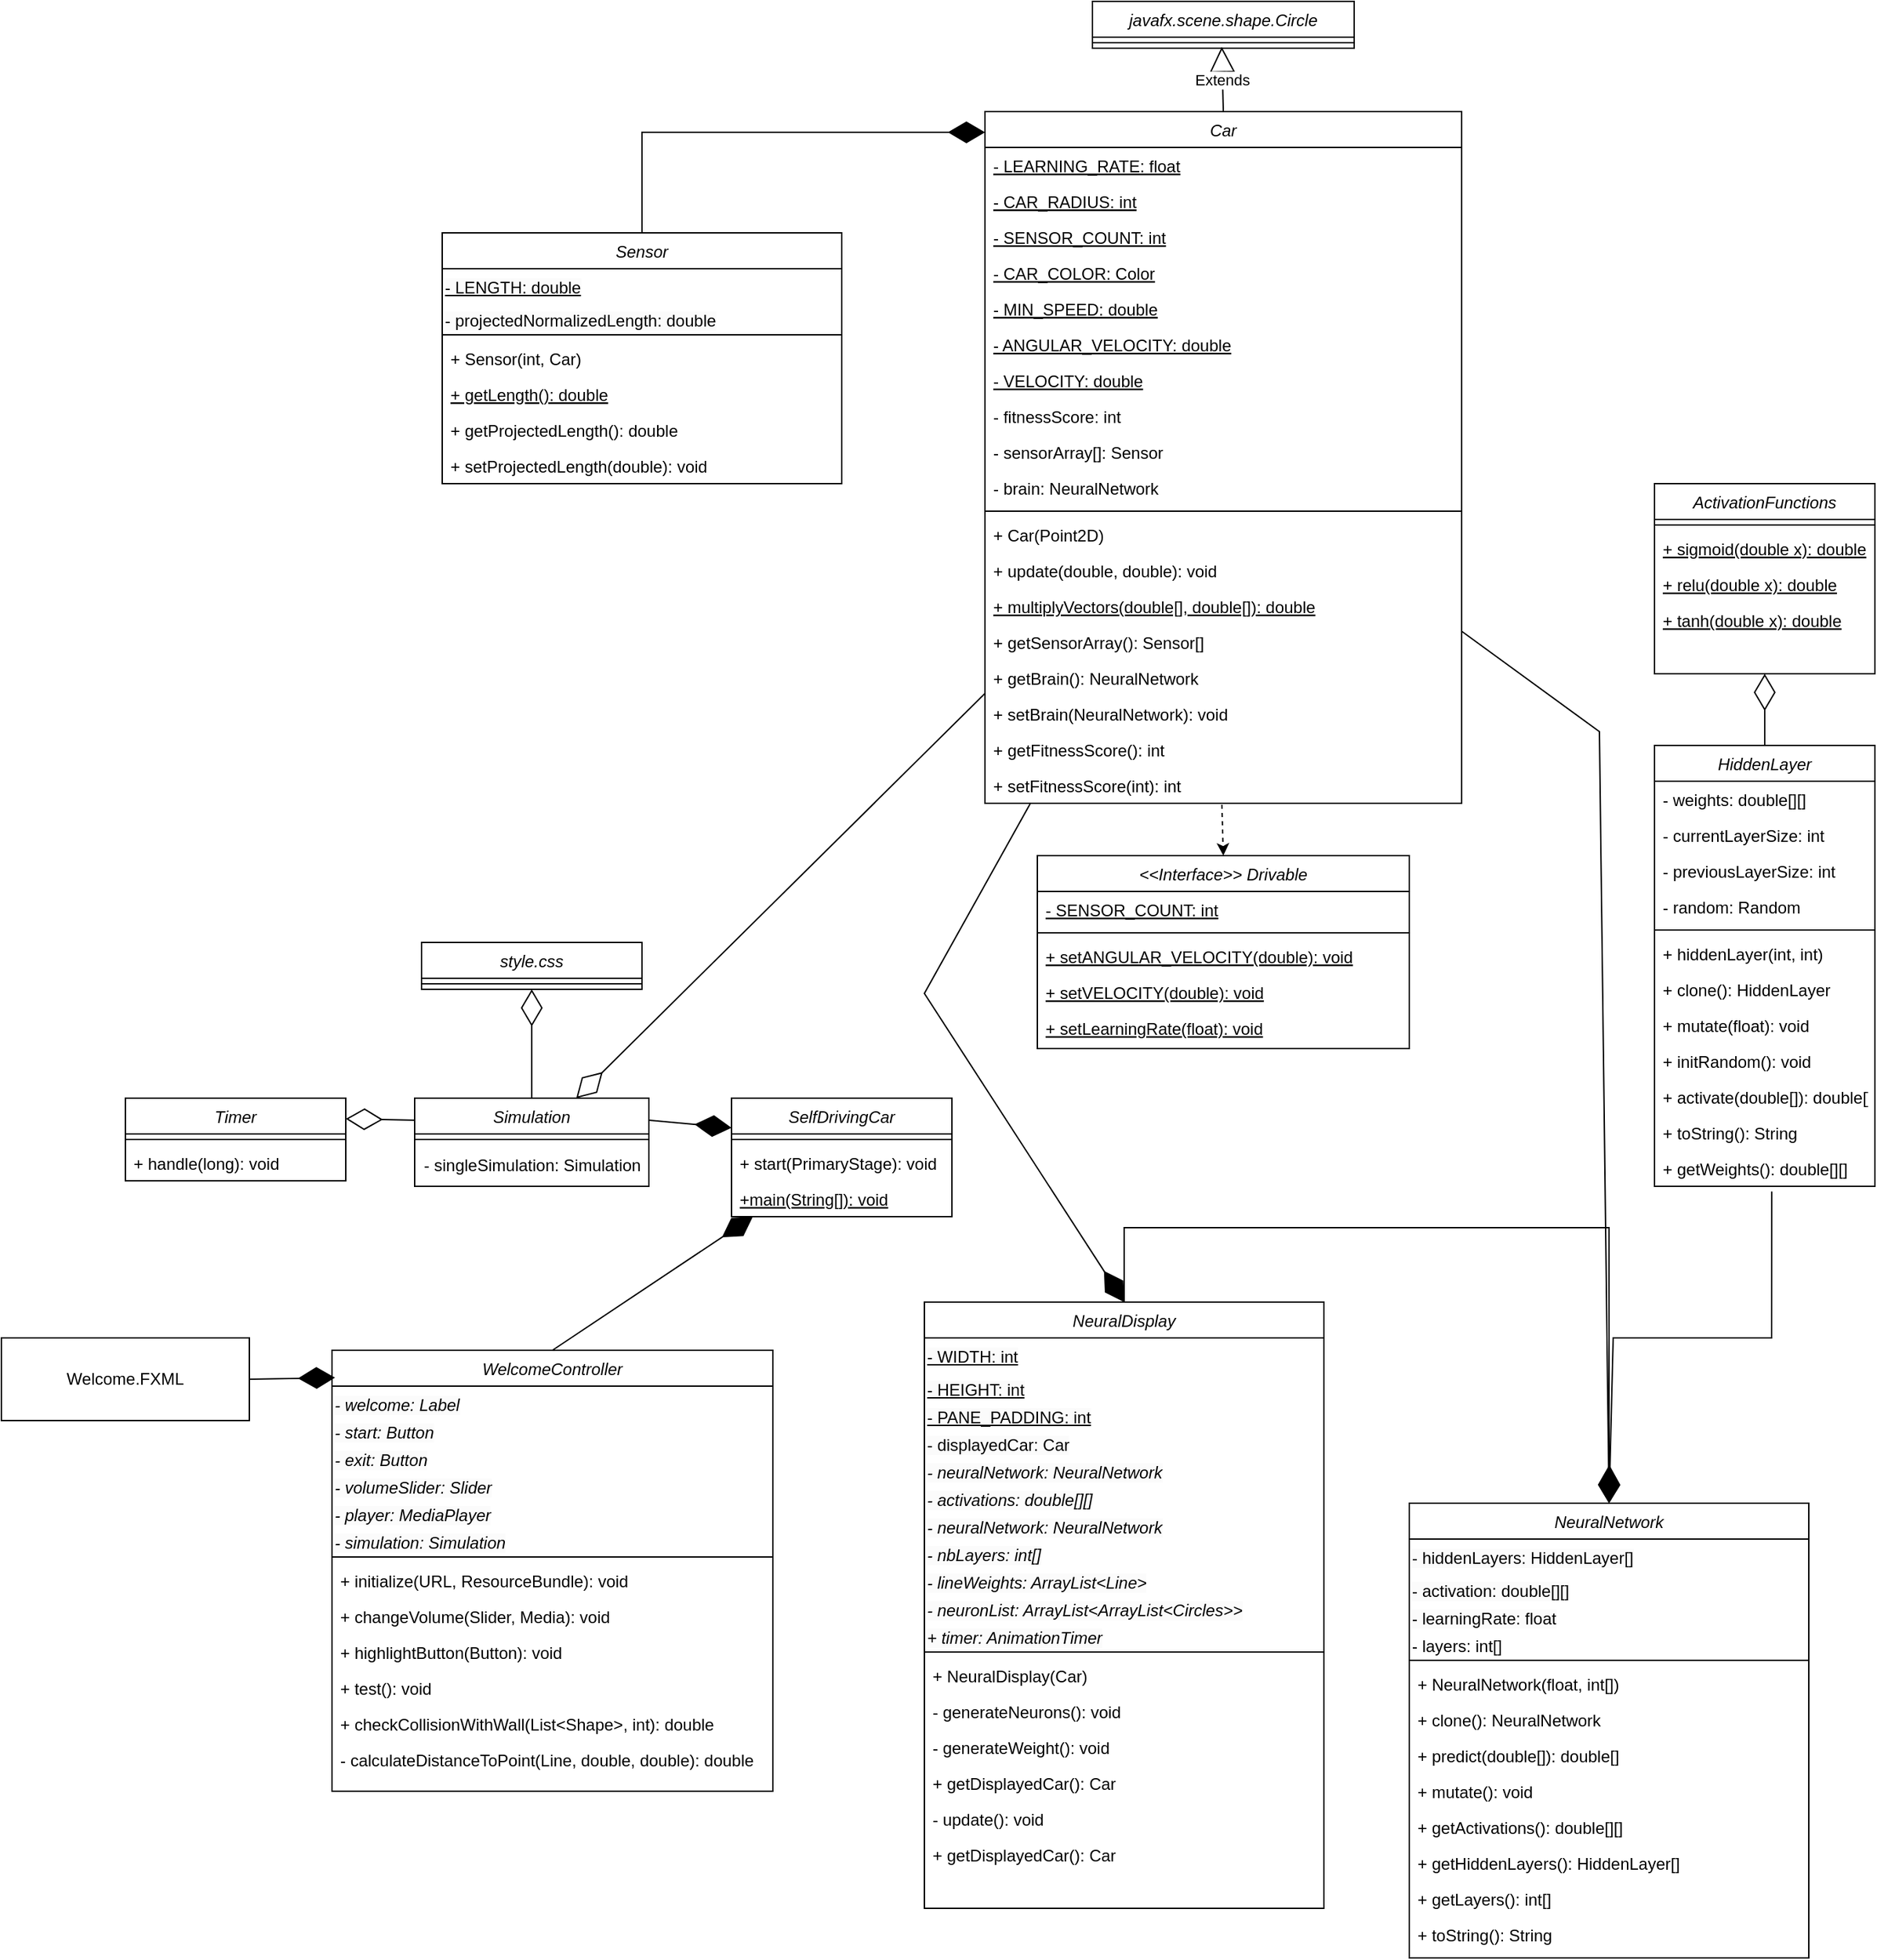 <mxfile version="22.1.5" type="device">
  <diagram id="C5RBs43oDa-KdzZeNtuy" name="Page-1">
    <mxGraphModel dx="6466" dy="1926" grid="1" gridSize="10" guides="1" tooltips="1" connect="1" arrows="1" fold="1" page="1" pageScale="1" pageWidth="850" pageHeight="1100" math="0" shadow="0">
      <root>
        <mxCell id="WIyWlLk6GJQsqaUBKTNV-0" />
        <mxCell id="WIyWlLk6GJQsqaUBKTNV-1" parent="WIyWlLk6GJQsqaUBKTNV-0" />
        <mxCell id="0T9Lj9NKAyRKnuzEVl1E-0" value="ActivationFunctions" style="swimlane;fontStyle=2;align=center;verticalAlign=top;childLayout=stackLayout;horizontal=1;startSize=26;horizontalStack=0;resizeParent=1;resizeLast=0;collapsible=1;marginBottom=0;rounded=0;shadow=0;strokeWidth=1;" parent="WIyWlLk6GJQsqaUBKTNV-1" vertex="1">
          <mxGeometry x="-420" y="370" width="160" height="138" as="geometry">
            <mxRectangle x="230" y="140" width="160" height="26" as="alternateBounds" />
          </mxGeometry>
        </mxCell>
        <mxCell id="0T9Lj9NKAyRKnuzEVl1E-4" value="" style="line;html=1;strokeWidth=1;align=left;verticalAlign=middle;spacingTop=-1;spacingLeft=3;spacingRight=3;rotatable=0;labelPosition=right;points=[];portConstraint=eastwest;" parent="0T9Lj9NKAyRKnuzEVl1E-0" vertex="1">
          <mxGeometry y="26" width="160" height="8" as="geometry" />
        </mxCell>
        <mxCell id="0T9Lj9NKAyRKnuzEVl1E-5" value="+ sigmoid(double x): double" style="text;align=left;verticalAlign=top;spacingLeft=4;spacingRight=4;overflow=hidden;rotatable=0;points=[[0,0.5],[1,0.5]];portConstraint=eastwest;fontStyle=4" parent="0T9Lj9NKAyRKnuzEVl1E-0" vertex="1">
          <mxGeometry y="34" width="160" height="26" as="geometry" />
        </mxCell>
        <mxCell id="0T9Lj9NKAyRKnuzEVl1E-18" value="+ relu(double x): double" style="text;align=left;verticalAlign=top;spacingLeft=4;spacingRight=4;overflow=hidden;rotatable=0;points=[[0,0.5],[1,0.5]];portConstraint=eastwest;fontStyle=4" parent="0T9Lj9NKAyRKnuzEVl1E-0" vertex="1">
          <mxGeometry y="60" width="160" height="26" as="geometry" />
        </mxCell>
        <mxCell id="0T9Lj9NKAyRKnuzEVl1E-19" value="+ tanh(double x): double" style="text;align=left;verticalAlign=top;spacingLeft=4;spacingRight=4;overflow=hidden;rotatable=0;points=[[0,0.5],[1,0.5]];portConstraint=eastwest;fontStyle=4" parent="0T9Lj9NKAyRKnuzEVl1E-0" vertex="1">
          <mxGeometry y="86" width="160" height="26" as="geometry" />
        </mxCell>
        <mxCell id="0T9Lj9NKAyRKnuzEVl1E-6" value="Car" style="swimlane;fontStyle=2;align=center;verticalAlign=top;childLayout=stackLayout;horizontal=1;startSize=26;horizontalStack=0;resizeParent=1;resizeLast=0;collapsible=1;marginBottom=0;rounded=0;shadow=0;strokeWidth=1;" parent="WIyWlLk6GJQsqaUBKTNV-1" vertex="1">
          <mxGeometry x="-906" y="100" width="346" height="502" as="geometry">
            <mxRectangle x="230" y="140" width="160" height="26" as="alternateBounds" />
          </mxGeometry>
        </mxCell>
        <mxCell id="0T9Lj9NKAyRKnuzEVl1E-7" value="- LEARNING_RATE: float" style="text;align=left;verticalAlign=top;spacingLeft=4;spacingRight=4;overflow=hidden;rotatable=0;points=[[0,0.5],[1,0.5]];portConstraint=eastwest;fontStyle=4" parent="0T9Lj9NKAyRKnuzEVl1E-6" vertex="1">
          <mxGeometry y="26" width="346" height="26" as="geometry" />
        </mxCell>
        <mxCell id="0T9Lj9NKAyRKnuzEVl1E-8" value="- CAR_RADIUS: int" style="text;align=left;verticalAlign=top;spacingLeft=4;spacingRight=4;overflow=hidden;rotatable=0;points=[[0,0.5],[1,0.5]];portConstraint=eastwest;rounded=0;shadow=0;html=0;fontStyle=4" parent="0T9Lj9NKAyRKnuzEVl1E-6" vertex="1">
          <mxGeometry y="52" width="346" height="26" as="geometry" />
        </mxCell>
        <mxCell id="0T9Lj9NKAyRKnuzEVl1E-9" value="- SENSOR_COUNT: int" style="text;align=left;verticalAlign=top;spacingLeft=4;spacingRight=4;overflow=hidden;rotatable=0;points=[[0,0.5],[1,0.5]];portConstraint=eastwest;rounded=0;shadow=0;html=0;fontStyle=4" parent="0T9Lj9NKAyRKnuzEVl1E-6" vertex="1">
          <mxGeometry y="78" width="346" height="26" as="geometry" />
        </mxCell>
        <mxCell id="0T9Lj9NKAyRKnuzEVl1E-20" value="- CAR_COLOR: Color" style="text;align=left;verticalAlign=top;spacingLeft=4;spacingRight=4;overflow=hidden;rotatable=0;points=[[0,0.5],[1,0.5]];portConstraint=eastwest;rounded=0;shadow=0;html=0;fontStyle=4" parent="0T9Lj9NKAyRKnuzEVl1E-6" vertex="1">
          <mxGeometry y="104" width="346" height="26" as="geometry" />
        </mxCell>
        <mxCell id="0T9Lj9NKAyRKnuzEVl1E-23" value="- MIN_SPEED: double" style="text;align=left;verticalAlign=top;spacingLeft=4;spacingRight=4;overflow=hidden;rotatable=0;points=[[0,0.5],[1,0.5]];portConstraint=eastwest;rounded=0;shadow=0;html=0;fontStyle=4" parent="0T9Lj9NKAyRKnuzEVl1E-6" vertex="1">
          <mxGeometry y="130" width="346" height="26" as="geometry" />
        </mxCell>
        <mxCell id="0T9Lj9NKAyRKnuzEVl1E-25" value="- ANGULAR_VELOCITY: double" style="text;align=left;verticalAlign=top;spacingLeft=4;spacingRight=4;overflow=hidden;rotatable=0;points=[[0,0.5],[1,0.5]];portConstraint=eastwest;rounded=0;shadow=0;html=0;fontStyle=4" parent="0T9Lj9NKAyRKnuzEVl1E-6" vertex="1">
          <mxGeometry y="156" width="346" height="26" as="geometry" />
        </mxCell>
        <mxCell id="0T9Lj9NKAyRKnuzEVl1E-24" value="- VELOCITY: double" style="text;align=left;verticalAlign=top;spacingLeft=4;spacingRight=4;overflow=hidden;rotatable=0;points=[[0,0.5],[1,0.5]];portConstraint=eastwest;rounded=0;shadow=0;html=0;fontStyle=4" parent="0T9Lj9NKAyRKnuzEVl1E-6" vertex="1">
          <mxGeometry y="182" width="346" height="26" as="geometry" />
        </mxCell>
        <mxCell id="0T9Lj9NKAyRKnuzEVl1E-22" value="- fitnessScore: int" style="text;align=left;verticalAlign=top;spacingLeft=4;spacingRight=4;overflow=hidden;rotatable=0;points=[[0,0.5],[1,0.5]];portConstraint=eastwest;rounded=0;shadow=0;html=0;fontStyle=0" parent="0T9Lj9NKAyRKnuzEVl1E-6" vertex="1">
          <mxGeometry y="208" width="346" height="26" as="geometry" />
        </mxCell>
        <mxCell id="0T9Lj9NKAyRKnuzEVl1E-27" value="- sensorArray[]: Sensor" style="text;align=left;verticalAlign=top;spacingLeft=4;spacingRight=4;overflow=hidden;rotatable=0;points=[[0,0.5],[1,0.5]];portConstraint=eastwest;rounded=0;shadow=0;html=0;fontStyle=0" parent="0T9Lj9NKAyRKnuzEVl1E-6" vertex="1">
          <mxGeometry y="234" width="346" height="26" as="geometry" />
        </mxCell>
        <mxCell id="0T9Lj9NKAyRKnuzEVl1E-26" value="- brain: NeuralNetwork" style="text;align=left;verticalAlign=top;spacingLeft=4;spacingRight=4;overflow=hidden;rotatable=0;points=[[0,0.5],[1,0.5]];portConstraint=eastwest;rounded=0;shadow=0;html=0;fontStyle=0" parent="0T9Lj9NKAyRKnuzEVl1E-6" vertex="1">
          <mxGeometry y="260" width="346" height="26" as="geometry" />
        </mxCell>
        <mxCell id="0T9Lj9NKAyRKnuzEVl1E-10" value="" style="line;html=1;strokeWidth=1;align=left;verticalAlign=middle;spacingTop=-1;spacingLeft=3;spacingRight=3;rotatable=0;labelPosition=right;points=[];portConstraint=eastwest;" parent="0T9Lj9NKAyRKnuzEVl1E-6" vertex="1">
          <mxGeometry y="286" width="346" height="8" as="geometry" />
        </mxCell>
        <mxCell id="0T9Lj9NKAyRKnuzEVl1E-21" value="+ Car(Point2D)" style="text;align=left;verticalAlign=top;spacingLeft=4;spacingRight=4;overflow=hidden;rotatable=0;points=[[0,0.5],[1,0.5]];portConstraint=eastwest;rounded=0;shadow=0;html=0;fontStyle=0" parent="0T9Lj9NKAyRKnuzEVl1E-6" vertex="1">
          <mxGeometry y="294" width="346" height="26" as="geometry" />
        </mxCell>
        <mxCell id="0T9Lj9NKAyRKnuzEVl1E-29" value="+ update(double, double): void" style="text;align=left;verticalAlign=top;spacingLeft=4;spacingRight=4;overflow=hidden;rotatable=0;points=[[0,0.5],[1,0.5]];portConstraint=eastwest;" parent="0T9Lj9NKAyRKnuzEVl1E-6" vertex="1">
          <mxGeometry y="320" width="346" height="26" as="geometry" />
        </mxCell>
        <mxCell id="0T9Lj9NKAyRKnuzEVl1E-11" value="+ multiplyVectors(double[], double[]): double" style="text;align=left;verticalAlign=top;spacingLeft=4;spacingRight=4;overflow=hidden;rotatable=0;points=[[0,0.5],[1,0.5]];portConstraint=eastwest;fontStyle=4" parent="0T9Lj9NKAyRKnuzEVl1E-6" vertex="1">
          <mxGeometry y="346" width="346" height="26" as="geometry" />
        </mxCell>
        <mxCell id="0T9Lj9NKAyRKnuzEVl1E-30" value="+ getSensorArray(): Sensor[]" style="text;align=left;verticalAlign=top;spacingLeft=4;spacingRight=4;overflow=hidden;rotatable=0;points=[[0,0.5],[1,0.5]];portConstraint=eastwest;" parent="0T9Lj9NKAyRKnuzEVl1E-6" vertex="1">
          <mxGeometry y="372" width="346" height="26" as="geometry" />
        </mxCell>
        <mxCell id="0T9Lj9NKAyRKnuzEVl1E-31" value="+ getBrain(): NeuralNetwork" style="text;align=left;verticalAlign=top;spacingLeft=4;spacingRight=4;overflow=hidden;rotatable=0;points=[[0,0.5],[1,0.5]];portConstraint=eastwest;" parent="0T9Lj9NKAyRKnuzEVl1E-6" vertex="1">
          <mxGeometry y="398" width="346" height="26" as="geometry" />
        </mxCell>
        <mxCell id="0T9Lj9NKAyRKnuzEVl1E-28" value="+ setBrain(NeuralNetwork): void" style="text;align=left;verticalAlign=top;spacingLeft=4;spacingRight=4;overflow=hidden;rotatable=0;points=[[0,0.5],[1,0.5]];portConstraint=eastwest;" parent="0T9Lj9NKAyRKnuzEVl1E-6" vertex="1">
          <mxGeometry y="424" width="346" height="26" as="geometry" />
        </mxCell>
        <mxCell id="0T9Lj9NKAyRKnuzEVl1E-33" value="+ getFitnessScore(): int" style="text;align=left;verticalAlign=top;spacingLeft=4;spacingRight=4;overflow=hidden;rotatable=0;points=[[0,0.5],[1,0.5]];portConstraint=eastwest;" parent="0T9Lj9NKAyRKnuzEVl1E-6" vertex="1">
          <mxGeometry y="450" width="346" height="26" as="geometry" />
        </mxCell>
        <mxCell id="0T9Lj9NKAyRKnuzEVl1E-32" value="+ setFitnessScore(int): int" style="text;align=left;verticalAlign=top;spacingLeft=4;spacingRight=4;overflow=hidden;rotatable=0;points=[[0,0.5],[1,0.5]];portConstraint=eastwest;" parent="0T9Lj9NKAyRKnuzEVl1E-6" vertex="1">
          <mxGeometry y="476" width="346" height="26" as="geometry" />
        </mxCell>
        <mxCell id="0T9Lj9NKAyRKnuzEVl1E-12" value="HiddenLayer" style="swimlane;fontStyle=2;align=center;verticalAlign=top;childLayout=stackLayout;horizontal=1;startSize=26;horizontalStack=0;resizeParent=1;resizeLast=0;collapsible=1;marginBottom=0;rounded=0;shadow=0;strokeWidth=1;" parent="WIyWlLk6GJQsqaUBKTNV-1" vertex="1">
          <mxGeometry x="-420" y="560" width="160" height="320" as="geometry">
            <mxRectangle x="230" y="140" width="160" height="26" as="alternateBounds" />
          </mxGeometry>
        </mxCell>
        <mxCell id="0T9Lj9NKAyRKnuzEVl1E-13" value="- weights: double[][]" style="text;align=left;verticalAlign=top;spacingLeft=4;spacingRight=4;overflow=hidden;rotatable=0;points=[[0,0.5],[1,0.5]];portConstraint=eastwest;" parent="0T9Lj9NKAyRKnuzEVl1E-12" vertex="1">
          <mxGeometry y="26" width="160" height="26" as="geometry" />
        </mxCell>
        <mxCell id="0T9Lj9NKAyRKnuzEVl1E-14" value="- currentLayerSize: int" style="text;align=left;verticalAlign=top;spacingLeft=4;spacingRight=4;overflow=hidden;rotatable=0;points=[[0,0.5],[1,0.5]];portConstraint=eastwest;rounded=0;shadow=0;html=0;" parent="0T9Lj9NKAyRKnuzEVl1E-12" vertex="1">
          <mxGeometry y="52" width="160" height="26" as="geometry" />
        </mxCell>
        <mxCell id="0T9Lj9NKAyRKnuzEVl1E-15" value="- previousLayerSize: int" style="text;align=left;verticalAlign=top;spacingLeft=4;spacingRight=4;overflow=hidden;rotatable=0;points=[[0,0.5],[1,0.5]];portConstraint=eastwest;rounded=0;shadow=0;html=0;" parent="0T9Lj9NKAyRKnuzEVl1E-12" vertex="1">
          <mxGeometry y="78" width="160" height="26" as="geometry" />
        </mxCell>
        <mxCell id="0T9Lj9NKAyRKnuzEVl1E-34" value="- random: Random" style="text;align=left;verticalAlign=top;spacingLeft=4;spacingRight=4;overflow=hidden;rotatable=0;points=[[0,0.5],[1,0.5]];portConstraint=eastwest;rounded=0;shadow=0;html=0;" parent="0T9Lj9NKAyRKnuzEVl1E-12" vertex="1">
          <mxGeometry y="104" width="160" height="26" as="geometry" />
        </mxCell>
        <mxCell id="0T9Lj9NKAyRKnuzEVl1E-16" value="" style="line;html=1;strokeWidth=1;align=left;verticalAlign=middle;spacingTop=-1;spacingLeft=3;spacingRight=3;rotatable=0;labelPosition=right;points=[];portConstraint=eastwest;" parent="0T9Lj9NKAyRKnuzEVl1E-12" vertex="1">
          <mxGeometry y="130" width="160" height="8" as="geometry" />
        </mxCell>
        <mxCell id="0T9Lj9NKAyRKnuzEVl1E-17" value="+ hiddenLayer(int, int)" style="text;align=left;verticalAlign=top;spacingLeft=4;spacingRight=4;overflow=hidden;rotatable=0;points=[[0,0.5],[1,0.5]];portConstraint=eastwest;" parent="0T9Lj9NKAyRKnuzEVl1E-12" vertex="1">
          <mxGeometry y="138" width="160" height="26" as="geometry" />
        </mxCell>
        <mxCell id="0T9Lj9NKAyRKnuzEVl1E-35" value="+ clone(): HiddenLayer" style="text;align=left;verticalAlign=top;spacingLeft=4;spacingRight=4;overflow=hidden;rotatable=0;points=[[0,0.5],[1,0.5]];portConstraint=eastwest;" parent="0T9Lj9NKAyRKnuzEVl1E-12" vertex="1">
          <mxGeometry y="164" width="160" height="26" as="geometry" />
        </mxCell>
        <mxCell id="0T9Lj9NKAyRKnuzEVl1E-36" value="+ mutate(float): void" style="text;align=left;verticalAlign=top;spacingLeft=4;spacingRight=4;overflow=hidden;rotatable=0;points=[[0,0.5],[1,0.5]];portConstraint=eastwest;" parent="0T9Lj9NKAyRKnuzEVl1E-12" vertex="1">
          <mxGeometry y="190" width="160" height="26" as="geometry" />
        </mxCell>
        <mxCell id="0T9Lj9NKAyRKnuzEVl1E-38" value="+ initRandom(): void" style="text;align=left;verticalAlign=top;spacingLeft=4;spacingRight=4;overflow=hidden;rotatable=0;points=[[0,0.5],[1,0.5]];portConstraint=eastwest;" parent="0T9Lj9NKAyRKnuzEVl1E-12" vertex="1">
          <mxGeometry y="216" width="160" height="26" as="geometry" />
        </mxCell>
        <mxCell id="0T9Lj9NKAyRKnuzEVl1E-37" value="+ activate(double[]): double[]" style="text;align=left;verticalAlign=top;spacingLeft=4;spacingRight=4;overflow=hidden;rotatable=0;points=[[0,0.5],[1,0.5]];portConstraint=eastwest;" parent="0T9Lj9NKAyRKnuzEVl1E-12" vertex="1">
          <mxGeometry y="242" width="160" height="26" as="geometry" />
        </mxCell>
        <mxCell id="0T9Lj9NKAyRKnuzEVl1E-39" value="+ toString(): String" style="text;align=left;verticalAlign=top;spacingLeft=4;spacingRight=4;overflow=hidden;rotatable=0;points=[[0,0.5],[1,0.5]];portConstraint=eastwest;" parent="0T9Lj9NKAyRKnuzEVl1E-12" vertex="1">
          <mxGeometry y="268" width="160" height="26" as="geometry" />
        </mxCell>
        <mxCell id="0T9Lj9NKAyRKnuzEVl1E-40" value="+ getWeights(): double[][]" style="text;align=left;verticalAlign=top;spacingLeft=4;spacingRight=4;overflow=hidden;rotatable=0;points=[[0,0.5],[1,0.5]];portConstraint=eastwest;" parent="0T9Lj9NKAyRKnuzEVl1E-12" vertex="1">
          <mxGeometry y="294" width="160" height="26" as="geometry" />
        </mxCell>
        <mxCell id="0T9Lj9NKAyRKnuzEVl1E-66" value="NeuralDisplay" style="swimlane;fontStyle=2;align=center;verticalAlign=top;childLayout=stackLayout;horizontal=1;startSize=26;horizontalStack=0;resizeParent=1;resizeLast=0;collapsible=1;marginBottom=0;rounded=0;shadow=0;strokeWidth=1;" parent="WIyWlLk6GJQsqaUBKTNV-1" vertex="1">
          <mxGeometry x="-950" y="964" width="290" height="440" as="geometry">
            <mxRectangle x="230" y="140" width="160" height="26" as="alternateBounds" />
          </mxGeometry>
        </mxCell>
        <mxCell id="0T9Lj9NKAyRKnuzEVl1E-72" value="&lt;span style=&quot;color: rgb(0, 0, 0); font-family: Helvetica; font-size: 12px; font-style: normal; font-variant-ligatures: normal; font-variant-caps: normal; font-weight: 400; letter-spacing: normal; orphans: 2; text-align: left; text-indent: 0px; text-transform: none; widows: 2; word-spacing: 0px; -webkit-text-stroke-width: 0px; background-color: rgb(251, 251, 251); text-decoration: underline; float: none; display: inline !important;&quot;&gt;- WIDTH: int&lt;/span&gt;" style="text;whiteSpace=wrap;html=1;" parent="0T9Lj9NKAyRKnuzEVl1E-66" vertex="1">
          <mxGeometry y="26" width="290" height="24" as="geometry" />
        </mxCell>
        <mxCell id="0T9Lj9NKAyRKnuzEVl1E-73" value="&lt;span style=&quot;color: rgb(0, 0, 0); font-family: Helvetica; font-size: 12px; font-style: normal; font-variant-ligatures: normal; font-variant-caps: normal; font-weight: 400; letter-spacing: normal; orphans: 2; text-align: left; text-indent: 0px; text-transform: none; widows: 2; word-spacing: 0px; -webkit-text-stroke-width: 0px; background-color: rgb(251, 251, 251); text-decoration: underline; float: none; display: inline !important;&quot;&gt;- HEIGHT: int&lt;/span&gt;" style="text;whiteSpace=wrap;html=1;" parent="0T9Lj9NKAyRKnuzEVl1E-66" vertex="1">
          <mxGeometry y="50" width="290" height="20" as="geometry" />
        </mxCell>
        <mxCell id="0T9Lj9NKAyRKnuzEVl1E-71" value="&lt;span style=&quot;color: rgb(0, 0, 0); font-family: Helvetica; font-size: 12px; font-style: normal; font-variant-ligatures: normal; font-variant-caps: normal; font-weight: 400; letter-spacing: normal; orphans: 2; text-align: left; text-indent: 0px; text-transform: none; widows: 2; word-spacing: 0px; -webkit-text-stroke-width: 0px; background-color: rgb(251, 251, 251); text-decoration: underline; float: none; display: inline !important;&quot;&gt;- PANE_PADDING: int&lt;/span&gt;" style="text;whiteSpace=wrap;html=1;" parent="0T9Lj9NKAyRKnuzEVl1E-66" vertex="1">
          <mxGeometry y="70" width="290" height="20" as="geometry" />
        </mxCell>
        <mxCell id="0T9Lj9NKAyRKnuzEVl1E-75" value="&lt;span style=&quot;color: rgb(0, 0, 0); font-family: Helvetica; font-size: 12px; font-style: normal; font-variant-ligatures: normal; font-variant-caps: normal; font-weight: 400; letter-spacing: normal; orphans: 2; text-align: left; text-indent: 0px; text-transform: none; widows: 2; word-spacing: 0px; -webkit-text-stroke-width: 0px; background-color: rgb(251, 251, 251); float: none; display: inline !important;&quot;&gt;- displayedCar: Car&lt;/span&gt;" style="text;whiteSpace=wrap;html=1;" parent="0T9Lj9NKAyRKnuzEVl1E-66" vertex="1">
          <mxGeometry y="90" width="290" height="20" as="geometry" />
        </mxCell>
        <mxCell id="0T9Lj9NKAyRKnuzEVl1E-76" value="&lt;span style=&quot;color: rgb(0, 0, 0); font-family: Helvetica; font-size: 12px; font-variant-ligatures: normal; font-variant-caps: normal; font-weight: 400; letter-spacing: normal; orphans: 2; text-align: left; text-indent: 0px; text-transform: none; widows: 2; word-spacing: 0px; -webkit-text-stroke-width: 0px; background-color: rgb(251, 251, 251); float: none; display: inline !important;&quot;&gt;&lt;i style=&quot;&quot;&gt;- neuralNetwork: NeuralNetwork&lt;/i&gt;&lt;/span&gt;" style="text;whiteSpace=wrap;html=1;" parent="0T9Lj9NKAyRKnuzEVl1E-66" vertex="1">
          <mxGeometry y="110" width="290" height="20" as="geometry" />
        </mxCell>
        <mxCell id="0T9Lj9NKAyRKnuzEVl1E-77" value="&lt;span style=&quot;color: rgb(0, 0, 0); font-family: Helvetica; font-size: 12px; font-variant-ligatures: normal; font-variant-caps: normal; font-weight: 400; letter-spacing: normal; orphans: 2; text-align: left; text-indent: 0px; text-transform: none; widows: 2; word-spacing: 0px; -webkit-text-stroke-width: 0px; background-color: rgb(251, 251, 251); float: none; display: inline !important;&quot;&gt;&lt;i style=&quot;&quot;&gt;- activations: double[][]&lt;/i&gt;&lt;/span&gt;" style="text;whiteSpace=wrap;html=1;" parent="0T9Lj9NKAyRKnuzEVl1E-66" vertex="1">
          <mxGeometry y="130" width="290" height="20" as="geometry" />
        </mxCell>
        <mxCell id="0T9Lj9NKAyRKnuzEVl1E-79" value="&lt;span style=&quot;color: rgb(0, 0, 0); font-family: Helvetica; font-size: 12px; font-variant-ligatures: normal; font-variant-caps: normal; font-weight: 400; letter-spacing: normal; orphans: 2; text-align: left; text-indent: 0px; text-transform: none; widows: 2; word-spacing: 0px; -webkit-text-stroke-width: 0px; background-color: rgb(251, 251, 251); float: none; display: inline !important;&quot;&gt;&lt;i style=&quot;&quot;&gt;- neuralNetwork: NeuralNetwork&lt;/i&gt;&lt;/span&gt;" style="text;whiteSpace=wrap;html=1;" parent="0T9Lj9NKAyRKnuzEVl1E-66" vertex="1">
          <mxGeometry y="150" width="290" height="20" as="geometry" />
        </mxCell>
        <mxCell id="0T9Lj9NKAyRKnuzEVl1E-78" value="&lt;span style=&quot;color: rgb(0, 0, 0); font-family: Helvetica; font-size: 12px; font-variant-ligatures: normal; font-variant-caps: normal; font-weight: 400; letter-spacing: normal; orphans: 2; text-align: left; text-indent: 0px; text-transform: none; widows: 2; word-spacing: 0px; -webkit-text-stroke-width: 0px; background-color: rgb(251, 251, 251); float: none; display: inline !important;&quot;&gt;&lt;i style=&quot;&quot;&gt;- nbLayers: int[]&lt;/i&gt;&lt;/span&gt;" style="text;whiteSpace=wrap;html=1;" parent="0T9Lj9NKAyRKnuzEVl1E-66" vertex="1">
          <mxGeometry y="170" width="290" height="20" as="geometry" />
        </mxCell>
        <mxCell id="0T9Lj9NKAyRKnuzEVl1E-80" value="&lt;span style=&quot;color: rgb(0, 0, 0); font-family: Helvetica; font-size: 12px; font-variant-ligatures: normal; font-variant-caps: normal; font-weight: 400; letter-spacing: normal; orphans: 2; text-align: left; text-indent: 0px; text-transform: none; widows: 2; word-spacing: 0px; -webkit-text-stroke-width: 0px; background-color: rgb(251, 251, 251); float: none; display: inline !important;&quot;&gt;&lt;i style=&quot;&quot;&gt;- lineWeights: ArrayList&amp;lt;Line&amp;gt;&lt;/i&gt;&lt;/span&gt;" style="text;whiteSpace=wrap;html=1;" parent="0T9Lj9NKAyRKnuzEVl1E-66" vertex="1">
          <mxGeometry y="190" width="290" height="20" as="geometry" />
        </mxCell>
        <mxCell id="0T9Lj9NKAyRKnuzEVl1E-81" value="&lt;span style=&quot;color: rgb(0, 0, 0); font-family: Helvetica; font-size: 12px; font-variant-ligatures: normal; font-variant-caps: normal; font-weight: 400; letter-spacing: normal; orphans: 2; text-align: left; text-indent: 0px; text-transform: none; widows: 2; word-spacing: 0px; -webkit-text-stroke-width: 0px; background-color: rgb(251, 251, 251); float: none; display: inline !important;&quot;&gt;&lt;i style=&quot;&quot;&gt;- neuronList: ArrayList&amp;lt;ArrayList&amp;lt;Circles&amp;gt;&amp;gt;&lt;/i&gt;&lt;/span&gt;" style="text;whiteSpace=wrap;html=1;" parent="0T9Lj9NKAyRKnuzEVl1E-66" vertex="1">
          <mxGeometry y="210" width="290" height="20" as="geometry" />
        </mxCell>
        <mxCell id="0T9Lj9NKAyRKnuzEVl1E-82" value="&lt;span style=&quot;color: rgb(0, 0, 0); font-family: Helvetica; font-size: 12px; font-variant-ligatures: normal; font-variant-caps: normal; font-weight: 400; letter-spacing: normal; orphans: 2; text-align: left; text-indent: 0px; text-transform: none; widows: 2; word-spacing: 0px; -webkit-text-stroke-width: 0px; background-color: rgb(251, 251, 251); float: none; display: inline !important;&quot;&gt;&lt;i style=&quot;&quot;&gt;+ timer: AnimationTimer&lt;/i&gt;&lt;/span&gt;" style="text;whiteSpace=wrap;html=1;" parent="0T9Lj9NKAyRKnuzEVl1E-66" vertex="1">
          <mxGeometry y="230" width="290" height="20" as="geometry" />
        </mxCell>
        <mxCell id="0T9Lj9NKAyRKnuzEVl1E-67" value="" style="line;html=1;strokeWidth=1;align=left;verticalAlign=middle;spacingTop=-1;spacingLeft=3;spacingRight=3;rotatable=0;labelPosition=right;points=[];portConstraint=eastwest;" parent="0T9Lj9NKAyRKnuzEVl1E-66" vertex="1">
          <mxGeometry y="250" width="290" height="8" as="geometry" />
        </mxCell>
        <mxCell id="0T9Lj9NKAyRKnuzEVl1E-68" value="+ NeuralDisplay(Car)" style="text;align=left;verticalAlign=top;spacingLeft=4;spacingRight=4;overflow=hidden;rotatable=0;points=[[0,0.5],[1,0.5]];portConstraint=eastwest;fontStyle=0" parent="0T9Lj9NKAyRKnuzEVl1E-66" vertex="1">
          <mxGeometry y="258" width="290" height="26" as="geometry" />
        </mxCell>
        <mxCell id="0T9Lj9NKAyRKnuzEVl1E-69" value="- generateNeurons(): void" style="text;align=left;verticalAlign=top;spacingLeft=4;spacingRight=4;overflow=hidden;rotatable=0;points=[[0,0.5],[1,0.5]];portConstraint=eastwest;fontStyle=0" parent="0T9Lj9NKAyRKnuzEVl1E-66" vertex="1">
          <mxGeometry y="284" width="290" height="26" as="geometry" />
        </mxCell>
        <mxCell id="0T9Lj9NKAyRKnuzEVl1E-70" value="- generateWeight(): void" style="text;align=left;verticalAlign=top;spacingLeft=4;spacingRight=4;overflow=hidden;rotatable=0;points=[[0,0.5],[1,0.5]];portConstraint=eastwest;fontStyle=0" parent="0T9Lj9NKAyRKnuzEVl1E-66" vertex="1">
          <mxGeometry y="310" width="290" height="26" as="geometry" />
        </mxCell>
        <mxCell id="0T9Lj9NKAyRKnuzEVl1E-84" value="+ getDisplayedCar(): Car" style="text;align=left;verticalAlign=top;spacingLeft=4;spacingRight=4;overflow=hidden;rotatable=0;points=[[0,0.5],[1,0.5]];portConstraint=eastwest;fontStyle=0" parent="0T9Lj9NKAyRKnuzEVl1E-66" vertex="1">
          <mxGeometry y="336" width="290" height="26" as="geometry" />
        </mxCell>
        <mxCell id="0T9Lj9NKAyRKnuzEVl1E-83" value="- update(): void" style="text;align=left;verticalAlign=top;spacingLeft=4;spacingRight=4;overflow=hidden;rotatable=0;points=[[0,0.5],[1,0.5]];portConstraint=eastwest;fontStyle=0" parent="0T9Lj9NKAyRKnuzEVl1E-66" vertex="1">
          <mxGeometry y="362" width="290" height="26" as="geometry" />
        </mxCell>
        <mxCell id="0T9Lj9NKAyRKnuzEVl1E-86" value="+ getDisplayedCar(): Car" style="text;align=left;verticalAlign=top;spacingLeft=4;spacingRight=4;overflow=hidden;rotatable=0;points=[[0,0.5],[1,0.5]];portConstraint=eastwest;fontStyle=0" parent="0T9Lj9NKAyRKnuzEVl1E-66" vertex="1">
          <mxGeometry y="388" width="290" height="26" as="geometry" />
        </mxCell>
        <mxCell id="0T9Lj9NKAyRKnuzEVl1E-92" value="Timer" style="swimlane;fontStyle=2;align=center;verticalAlign=top;childLayout=stackLayout;horizontal=1;startSize=26;horizontalStack=0;resizeParent=1;resizeLast=0;collapsible=1;marginBottom=0;rounded=0;shadow=0;strokeWidth=1;" parent="WIyWlLk6GJQsqaUBKTNV-1" vertex="1">
          <mxGeometry x="-1530" y="816" width="160" height="60" as="geometry">
            <mxRectangle x="230" y="140" width="160" height="26" as="alternateBounds" />
          </mxGeometry>
        </mxCell>
        <mxCell id="0T9Lj9NKAyRKnuzEVl1E-93" value="" style="line;html=1;strokeWidth=1;align=left;verticalAlign=middle;spacingTop=-1;spacingLeft=3;spacingRight=3;rotatable=0;labelPosition=right;points=[];portConstraint=eastwest;" parent="0T9Lj9NKAyRKnuzEVl1E-92" vertex="1">
          <mxGeometry y="26" width="160" height="8" as="geometry" />
        </mxCell>
        <mxCell id="0T9Lj9NKAyRKnuzEVl1E-96" value="+ handle(long): void" style="text;align=left;verticalAlign=top;spacingLeft=4;spacingRight=4;overflow=hidden;rotatable=0;points=[[0,0.5],[1,0.5]];portConstraint=eastwest;fontStyle=0" parent="0T9Lj9NKAyRKnuzEVl1E-92" vertex="1">
          <mxGeometry y="34" width="160" height="26" as="geometry" />
        </mxCell>
        <mxCell id="0T9Lj9NKAyRKnuzEVl1E-97" value="NeuralNetwork" style="swimlane;fontStyle=2;align=center;verticalAlign=top;childLayout=stackLayout;horizontal=1;startSize=26;horizontalStack=0;resizeParent=1;resizeLast=0;collapsible=1;marginBottom=0;rounded=0;shadow=0;strokeWidth=1;" parent="WIyWlLk6GJQsqaUBKTNV-1" vertex="1">
          <mxGeometry x="-598" y="1110" width="290" height="330" as="geometry">
            <mxRectangle x="230" y="140" width="160" height="26" as="alternateBounds" />
          </mxGeometry>
        </mxCell>
        <mxCell id="0T9Lj9NKAyRKnuzEVl1E-98" value="&lt;span style=&quot;color: rgb(0, 0, 0); font-family: Helvetica; font-size: 12px; font-style: normal; font-variant-ligatures: normal; font-variant-caps: normal; font-weight: 400; letter-spacing: normal; orphans: 2; text-align: left; text-indent: 0px; text-transform: none; widows: 2; word-spacing: 0px; -webkit-text-stroke-width: 0px; background-color: rgb(251, 251, 251); float: none; display: inline !important;&quot;&gt;- hiddenLayers: HiddenLayer[]&lt;/span&gt;" style="text;whiteSpace=wrap;html=1;" parent="0T9Lj9NKAyRKnuzEVl1E-97" vertex="1">
          <mxGeometry y="26" width="290" height="24" as="geometry" />
        </mxCell>
        <mxCell id="0T9Lj9NKAyRKnuzEVl1E-99" value="&lt;span style=&quot;color: rgb(0, 0, 0); font-family: Helvetica; font-size: 12px; font-style: normal; font-variant-ligatures: normal; font-variant-caps: normal; font-weight: 400; letter-spacing: normal; orphans: 2; text-align: left; text-indent: 0px; text-transform: none; widows: 2; word-spacing: 0px; -webkit-text-stroke-width: 0px; background-color: rgb(251, 251, 251); float: none; display: inline !important;&quot;&gt;- activation: double[][]&lt;/span&gt;" style="text;whiteSpace=wrap;html=1;fontStyle=0" parent="0T9Lj9NKAyRKnuzEVl1E-97" vertex="1">
          <mxGeometry y="50" width="290" height="20" as="geometry" />
        </mxCell>
        <mxCell id="0T9Lj9NKAyRKnuzEVl1E-100" value="&lt;span style=&quot;color: rgb(0, 0, 0); font-family: Helvetica; font-size: 12px; font-style: normal; font-variant-ligatures: normal; font-variant-caps: normal; font-weight: 400; letter-spacing: normal; orphans: 2; text-align: left; text-indent: 0px; text-transform: none; widows: 2; word-spacing: 0px; -webkit-text-stroke-width: 0px; background-color: rgb(251, 251, 251); float: none; display: inline !important;&quot;&gt;- learningRate: float&lt;/span&gt;" style="text;whiteSpace=wrap;html=1;fontStyle=0" parent="0T9Lj9NKAyRKnuzEVl1E-97" vertex="1">
          <mxGeometry y="70" width="290" height="20" as="geometry" />
        </mxCell>
        <mxCell id="0T9Lj9NKAyRKnuzEVl1E-101" value="- layers: int[]" style="text;whiteSpace=wrap;html=1;" parent="0T9Lj9NKAyRKnuzEVl1E-97" vertex="1">
          <mxGeometry y="90" width="290" height="20" as="geometry" />
        </mxCell>
        <mxCell id="0T9Lj9NKAyRKnuzEVl1E-109" value="" style="line;html=1;strokeWidth=1;align=left;verticalAlign=middle;spacingTop=-1;spacingLeft=3;spacingRight=3;rotatable=0;labelPosition=right;points=[];portConstraint=eastwest;" parent="0T9Lj9NKAyRKnuzEVl1E-97" vertex="1">
          <mxGeometry y="110" width="290" height="8" as="geometry" />
        </mxCell>
        <mxCell id="0T9Lj9NKAyRKnuzEVl1E-110" value="+ NeuralNetwork(float, int[])" style="text;align=left;verticalAlign=top;spacingLeft=4;spacingRight=4;overflow=hidden;rotatable=0;points=[[0,0.5],[1,0.5]];portConstraint=eastwest;fontStyle=0" parent="0T9Lj9NKAyRKnuzEVl1E-97" vertex="1">
          <mxGeometry y="118" width="290" height="26" as="geometry" />
        </mxCell>
        <mxCell id="0T9Lj9NKAyRKnuzEVl1E-111" value="+ clone(): NeuralNetwork" style="text;align=left;verticalAlign=top;spacingLeft=4;spacingRight=4;overflow=hidden;rotatable=0;points=[[0,0.5],[1,0.5]];portConstraint=eastwest;fontStyle=0" parent="0T9Lj9NKAyRKnuzEVl1E-97" vertex="1">
          <mxGeometry y="144" width="290" height="26" as="geometry" />
        </mxCell>
        <mxCell id="0T9Lj9NKAyRKnuzEVl1E-112" value="+ predict(double[]): double[]" style="text;align=left;verticalAlign=top;spacingLeft=4;spacingRight=4;overflow=hidden;rotatable=0;points=[[0,0.5],[1,0.5]];portConstraint=eastwest;fontStyle=0" parent="0T9Lj9NKAyRKnuzEVl1E-97" vertex="1">
          <mxGeometry y="170" width="290" height="26" as="geometry" />
        </mxCell>
        <mxCell id="0T9Lj9NKAyRKnuzEVl1E-113" value="+ mutate(): void" style="text;align=left;verticalAlign=top;spacingLeft=4;spacingRight=4;overflow=hidden;rotatable=0;points=[[0,0.5],[1,0.5]];portConstraint=eastwest;fontStyle=0" parent="0T9Lj9NKAyRKnuzEVl1E-97" vertex="1">
          <mxGeometry y="196" width="290" height="26" as="geometry" />
        </mxCell>
        <mxCell id="0T9Lj9NKAyRKnuzEVl1E-114" value="+ getActivations(): double[][]" style="text;align=left;verticalAlign=top;spacingLeft=4;spacingRight=4;overflow=hidden;rotatable=0;points=[[0,0.5],[1,0.5]];portConstraint=eastwest;fontStyle=0" parent="0T9Lj9NKAyRKnuzEVl1E-97" vertex="1">
          <mxGeometry y="222" width="290" height="26" as="geometry" />
        </mxCell>
        <mxCell id="0T9Lj9NKAyRKnuzEVl1E-115" value="+ getHiddenLayers(): HiddenLayer[]" style="text;align=left;verticalAlign=top;spacingLeft=4;spacingRight=4;overflow=hidden;rotatable=0;points=[[0,0.5],[1,0.5]];portConstraint=eastwest;fontStyle=0" parent="0T9Lj9NKAyRKnuzEVl1E-97" vertex="1">
          <mxGeometry y="248" width="290" height="26" as="geometry" />
        </mxCell>
        <mxCell id="0T9Lj9NKAyRKnuzEVl1E-116" value="+ getLayers(): int[]" style="text;align=left;verticalAlign=top;spacingLeft=4;spacingRight=4;overflow=hidden;rotatable=0;points=[[0,0.5],[1,0.5]];portConstraint=eastwest;fontStyle=0" parent="0T9Lj9NKAyRKnuzEVl1E-97" vertex="1">
          <mxGeometry y="274" width="290" height="26" as="geometry" />
        </mxCell>
        <mxCell id="0T9Lj9NKAyRKnuzEVl1E-117" value="+ toString(): String" style="text;align=left;verticalAlign=top;spacingLeft=4;spacingRight=4;overflow=hidden;rotatable=0;points=[[0,0.5],[1,0.5]];portConstraint=eastwest;fontStyle=0" parent="0T9Lj9NKAyRKnuzEVl1E-97" vertex="1">
          <mxGeometry y="300" width="290" height="26" as="geometry" />
        </mxCell>
        <mxCell id="0T9Lj9NKAyRKnuzEVl1E-118" value="SelfDrivingCar" style="swimlane;fontStyle=2;align=center;verticalAlign=top;childLayout=stackLayout;horizontal=1;startSize=26;horizontalStack=0;resizeParent=1;resizeLast=0;collapsible=1;marginBottom=0;rounded=0;shadow=0;strokeWidth=1;" parent="WIyWlLk6GJQsqaUBKTNV-1" vertex="1">
          <mxGeometry x="-1090" y="816" width="160" height="86" as="geometry">
            <mxRectangle x="230" y="140" width="160" height="26" as="alternateBounds" />
          </mxGeometry>
        </mxCell>
        <mxCell id="0T9Lj9NKAyRKnuzEVl1E-119" value="" style="line;html=1;strokeWidth=1;align=left;verticalAlign=middle;spacingTop=-1;spacingLeft=3;spacingRight=3;rotatable=0;labelPosition=right;points=[];portConstraint=eastwest;" parent="0T9Lj9NKAyRKnuzEVl1E-118" vertex="1">
          <mxGeometry y="26" width="160" height="8" as="geometry" />
        </mxCell>
        <mxCell id="0T9Lj9NKAyRKnuzEVl1E-120" value="+ start(PrimaryStage): void" style="text;align=left;verticalAlign=top;spacingLeft=4;spacingRight=4;overflow=hidden;rotatable=0;points=[[0,0.5],[1,0.5]];portConstraint=eastwest;fontStyle=0" parent="0T9Lj9NKAyRKnuzEVl1E-118" vertex="1">
          <mxGeometry y="34" width="160" height="26" as="geometry" />
        </mxCell>
        <mxCell id="0T9Lj9NKAyRKnuzEVl1E-121" value="+main(String[]): void" style="text;align=left;verticalAlign=top;spacingLeft=4;spacingRight=4;overflow=hidden;rotatable=0;points=[[0,0.5],[1,0.5]];portConstraint=eastwest;fontStyle=4" parent="0T9Lj9NKAyRKnuzEVl1E-118" vertex="1">
          <mxGeometry y="60" width="160" height="26" as="geometry" />
        </mxCell>
        <mxCell id="0T9Lj9NKAyRKnuzEVl1E-122" value="Sensor" style="swimlane;fontStyle=2;align=center;verticalAlign=top;childLayout=stackLayout;horizontal=1;startSize=26;horizontalStack=0;resizeParent=1;resizeLast=0;collapsible=1;marginBottom=0;rounded=0;shadow=0;strokeWidth=1;" parent="WIyWlLk6GJQsqaUBKTNV-1" vertex="1">
          <mxGeometry x="-1300" y="188" width="290" height="182" as="geometry">
            <mxRectangle x="230" y="140" width="160" height="26" as="alternateBounds" />
          </mxGeometry>
        </mxCell>
        <mxCell id="0T9Lj9NKAyRKnuzEVl1E-123" value="&lt;span style=&quot;color: rgb(0, 0, 0); font-family: Helvetica; font-size: 12px; font-style: normal; font-variant-ligatures: normal; font-variant-caps: normal; font-weight: 400; letter-spacing: normal; orphans: 2; text-align: left; text-indent: 0px; text-transform: none; widows: 2; word-spacing: 0px; -webkit-text-stroke-width: 0px; background-color: rgb(251, 251, 251); float: none; display: inline !important;&quot;&gt;&lt;u&gt;- LENGTH: double&lt;/u&gt;&lt;/span&gt;" style="text;whiteSpace=wrap;html=1;" parent="0T9Lj9NKAyRKnuzEVl1E-122" vertex="1">
          <mxGeometry y="26" width="290" height="24" as="geometry" />
        </mxCell>
        <mxCell id="0T9Lj9NKAyRKnuzEVl1E-124" value="&lt;span style=&quot;color: rgb(0, 0, 0); font-family: Helvetica; font-size: 12px; font-style: normal; font-variant-ligatures: normal; font-variant-caps: normal; font-weight: 400; letter-spacing: normal; orphans: 2; text-align: left; text-indent: 0px; text-transform: none; widows: 2; word-spacing: 0px; -webkit-text-stroke-width: 0px; background-color: rgb(251, 251, 251); float: none; display: inline !important;&quot;&gt;- projectedNormalizedLength: double&lt;/span&gt;" style="text;whiteSpace=wrap;html=1;fontStyle=0" parent="0T9Lj9NKAyRKnuzEVl1E-122" vertex="1">
          <mxGeometry y="50" width="290" height="20" as="geometry" />
        </mxCell>
        <mxCell id="0T9Lj9NKAyRKnuzEVl1E-127" value="" style="line;html=1;strokeWidth=1;align=left;verticalAlign=middle;spacingTop=-1;spacingLeft=3;spacingRight=3;rotatable=0;labelPosition=right;points=[];portConstraint=eastwest;" parent="0T9Lj9NKAyRKnuzEVl1E-122" vertex="1">
          <mxGeometry y="70" width="290" height="8" as="geometry" />
        </mxCell>
        <mxCell id="0T9Lj9NKAyRKnuzEVl1E-128" value="+ Sensor(int, Car)" style="text;align=left;verticalAlign=top;spacingLeft=4;spacingRight=4;overflow=hidden;rotatable=0;points=[[0,0.5],[1,0.5]];portConstraint=eastwest;fontStyle=0" parent="0T9Lj9NKAyRKnuzEVl1E-122" vertex="1">
          <mxGeometry y="78" width="290" height="26" as="geometry" />
        </mxCell>
        <mxCell id="0T9Lj9NKAyRKnuzEVl1E-129" value="+ getLength(): double" style="text;align=left;verticalAlign=top;spacingLeft=4;spacingRight=4;overflow=hidden;rotatable=0;points=[[0,0.5],[1,0.5]];portConstraint=eastwest;fontStyle=4" parent="0T9Lj9NKAyRKnuzEVl1E-122" vertex="1">
          <mxGeometry y="104" width="290" height="26" as="geometry" />
        </mxCell>
        <mxCell id="0T9Lj9NKAyRKnuzEVl1E-130" value="+ getProjectedLength(): double" style="text;align=left;verticalAlign=top;spacingLeft=4;spacingRight=4;overflow=hidden;rotatable=0;points=[[0,0.5],[1,0.5]];portConstraint=eastwest;fontStyle=0" parent="0T9Lj9NKAyRKnuzEVl1E-122" vertex="1">
          <mxGeometry y="130" width="290" height="26" as="geometry" />
        </mxCell>
        <mxCell id="0T9Lj9NKAyRKnuzEVl1E-136" value="+ setProjectedLength(double): void" style="text;align=left;verticalAlign=top;spacingLeft=4;spacingRight=4;overflow=hidden;rotatable=0;points=[[0,0.5],[1,0.5]];portConstraint=eastwest;fontStyle=0" parent="0T9Lj9NKAyRKnuzEVl1E-122" vertex="1">
          <mxGeometry y="156" width="290" height="26" as="geometry" />
        </mxCell>
        <mxCell id="0T9Lj9NKAyRKnuzEVl1E-137" value="WelcomeController" style="swimlane;fontStyle=2;align=center;verticalAlign=top;childLayout=stackLayout;horizontal=1;startSize=26;horizontalStack=0;resizeParent=1;resizeLast=0;collapsible=1;marginBottom=0;rounded=0;shadow=0;strokeWidth=1;" parent="WIyWlLk6GJQsqaUBKTNV-1" vertex="1">
          <mxGeometry x="-1380" y="999" width="320" height="320" as="geometry">
            <mxRectangle x="230" y="140" width="160" height="26" as="alternateBounds" />
          </mxGeometry>
        </mxCell>
        <mxCell id="0T9Lj9NKAyRKnuzEVl1E-143" value="&lt;span style=&quot;color: rgb(0, 0, 0); font-family: Helvetica; font-size: 12px; font-variant-ligatures: normal; font-variant-caps: normal; font-weight: 400; letter-spacing: normal; orphans: 2; text-align: left; text-indent: 0px; text-transform: none; widows: 2; word-spacing: 0px; -webkit-text-stroke-width: 0px; background-color: rgb(251, 251, 251); float: none; display: inline !important;&quot;&gt;&lt;i style=&quot;&quot;&gt;- welcome: Label&lt;/i&gt;&lt;/span&gt;" style="text;whiteSpace=wrap;html=1;" parent="0T9Lj9NKAyRKnuzEVl1E-137" vertex="1">
          <mxGeometry y="26" width="320" height="20" as="geometry" />
        </mxCell>
        <mxCell id="0T9Lj9NKAyRKnuzEVl1E-144" value="&lt;span style=&quot;color: rgb(0, 0, 0); font-family: Helvetica; font-size: 12px; font-variant-ligatures: normal; font-variant-caps: normal; font-weight: 400; letter-spacing: normal; orphans: 2; text-align: left; text-indent: 0px; text-transform: none; widows: 2; word-spacing: 0px; -webkit-text-stroke-width: 0px; background-color: rgb(251, 251, 251); float: none; display: inline !important;&quot;&gt;&lt;i style=&quot;&quot;&gt;- start: Button&lt;/i&gt;&lt;/span&gt;" style="text;whiteSpace=wrap;html=1;" parent="0T9Lj9NKAyRKnuzEVl1E-137" vertex="1">
          <mxGeometry y="46" width="320" height="20" as="geometry" />
        </mxCell>
        <mxCell id="0T9Lj9NKAyRKnuzEVl1E-145" value="&lt;span style=&quot;color: rgb(0, 0, 0); font-family: Helvetica; font-size: 12px; font-variant-ligatures: normal; font-variant-caps: normal; font-weight: 400; letter-spacing: normal; orphans: 2; text-align: left; text-indent: 0px; text-transform: none; widows: 2; word-spacing: 0px; -webkit-text-stroke-width: 0px; background-color: rgb(251, 251, 251); float: none; display: inline !important;&quot;&gt;&lt;i style=&quot;&quot;&gt;- exit: Button&lt;/i&gt;&lt;/span&gt;" style="text;whiteSpace=wrap;html=1;" parent="0T9Lj9NKAyRKnuzEVl1E-137" vertex="1">
          <mxGeometry y="66" width="320" height="20" as="geometry" />
        </mxCell>
        <mxCell id="0T9Lj9NKAyRKnuzEVl1E-146" value="&lt;span style=&quot;color: rgb(0, 0, 0); font-family: Helvetica; font-size: 12px; font-variant-ligatures: normal; font-variant-caps: normal; font-weight: 400; letter-spacing: normal; orphans: 2; text-align: left; text-indent: 0px; text-transform: none; widows: 2; word-spacing: 0px; -webkit-text-stroke-width: 0px; background-color: rgb(251, 251, 251); float: none; display: inline !important;&quot;&gt;&lt;i style=&quot;&quot;&gt;- volumeSlider: Slider&lt;/i&gt;&lt;/span&gt;" style="text;whiteSpace=wrap;html=1;" parent="0T9Lj9NKAyRKnuzEVl1E-137" vertex="1">
          <mxGeometry y="86" width="320" height="20" as="geometry" />
        </mxCell>
        <mxCell id="0T9Lj9NKAyRKnuzEVl1E-147" value="&lt;span style=&quot;color: rgb(0, 0, 0); font-family: Helvetica; font-size: 12px; font-variant-ligatures: normal; font-variant-caps: normal; font-weight: 400; letter-spacing: normal; orphans: 2; text-align: left; text-indent: 0px; text-transform: none; widows: 2; word-spacing: 0px; -webkit-text-stroke-width: 0px; background-color: rgb(251, 251, 251); float: none; display: inline !important;&quot;&gt;&lt;i style=&quot;&quot;&gt;- player: MediaPlayer&lt;/i&gt;&lt;/span&gt;" style="text;whiteSpace=wrap;html=1;" parent="0T9Lj9NKAyRKnuzEVl1E-137" vertex="1">
          <mxGeometry y="106" width="320" height="20" as="geometry" />
        </mxCell>
        <mxCell id="0T9Lj9NKAyRKnuzEVl1E-148" value="&lt;span style=&quot;color: rgb(0, 0, 0); font-family: Helvetica; font-size: 12px; font-variant-ligatures: normal; font-variant-caps: normal; font-weight: 400; letter-spacing: normal; orphans: 2; text-align: left; text-indent: 0px; text-transform: none; widows: 2; word-spacing: 0px; -webkit-text-stroke-width: 0px; background-color: rgb(251, 251, 251); float: none; display: inline !important;&quot;&gt;&lt;i style=&quot;&quot;&gt;- simulation: Simulation&lt;/i&gt;&lt;/span&gt;" style="text;whiteSpace=wrap;html=1;" parent="0T9Lj9NKAyRKnuzEVl1E-137" vertex="1">
          <mxGeometry y="126" width="320" height="20" as="geometry" />
        </mxCell>
        <mxCell id="0T9Lj9NKAyRKnuzEVl1E-149" value="" style="line;html=1;strokeWidth=1;align=left;verticalAlign=middle;spacingTop=-1;spacingLeft=3;spacingRight=3;rotatable=0;labelPosition=right;points=[];portConstraint=eastwest;" parent="0T9Lj9NKAyRKnuzEVl1E-137" vertex="1">
          <mxGeometry y="146" width="320" height="8" as="geometry" />
        </mxCell>
        <mxCell id="0T9Lj9NKAyRKnuzEVl1E-150" value="+ initialize(URL, ResourceBundle): void" style="text;align=left;verticalAlign=top;spacingLeft=4;spacingRight=4;overflow=hidden;rotatable=0;points=[[0,0.5],[1,0.5]];portConstraint=eastwest;fontStyle=0" parent="0T9Lj9NKAyRKnuzEVl1E-137" vertex="1">
          <mxGeometry y="154" width="320" height="26" as="geometry" />
        </mxCell>
        <mxCell id="0T9Lj9NKAyRKnuzEVl1E-151" value="+ changeVolume(Slider, Media): void" style="text;align=left;verticalAlign=top;spacingLeft=4;spacingRight=4;overflow=hidden;rotatable=0;points=[[0,0.5],[1,0.5]];portConstraint=eastwest;fontStyle=0" parent="0T9Lj9NKAyRKnuzEVl1E-137" vertex="1">
          <mxGeometry y="180" width="320" height="26" as="geometry" />
        </mxCell>
        <mxCell id="0T9Lj9NKAyRKnuzEVl1E-152" value="+ highlightButton(Button): void" style="text;align=left;verticalAlign=top;spacingLeft=4;spacingRight=4;overflow=hidden;rotatable=0;points=[[0,0.5],[1,0.5]];portConstraint=eastwest;fontStyle=0" parent="0T9Lj9NKAyRKnuzEVl1E-137" vertex="1">
          <mxGeometry y="206" width="320" height="26" as="geometry" />
        </mxCell>
        <mxCell id="0T9Lj9NKAyRKnuzEVl1E-153" value="+ test(): void" style="text;align=left;verticalAlign=top;spacingLeft=4;spacingRight=4;overflow=hidden;rotatable=0;points=[[0,0.5],[1,0.5]];portConstraint=eastwest;fontStyle=0" parent="0T9Lj9NKAyRKnuzEVl1E-137" vertex="1">
          <mxGeometry y="232" width="320" height="26" as="geometry" />
        </mxCell>
        <mxCell id="0T9Lj9NKAyRKnuzEVl1E-154" value="+ checkCollisionWithWall(List&lt;Shape&gt;, int): double" style="text;align=left;verticalAlign=top;spacingLeft=4;spacingRight=4;overflow=hidden;rotatable=0;points=[[0,0.5],[1,0.5]];portConstraint=eastwest;fontStyle=0" parent="0T9Lj9NKAyRKnuzEVl1E-137" vertex="1">
          <mxGeometry y="258" width="320" height="26" as="geometry" />
        </mxCell>
        <mxCell id="0T9Lj9NKAyRKnuzEVl1E-155" value="- calculateDistanceToPoint(Line, double, double): double" style="text;align=left;verticalAlign=top;spacingLeft=4;spacingRight=4;overflow=hidden;rotatable=0;points=[[0,0.5],[1,0.5]];portConstraint=eastwest;fontStyle=0" parent="0T9Lj9NKAyRKnuzEVl1E-137" vertex="1">
          <mxGeometry y="284" width="320" height="26" as="geometry" />
        </mxCell>
        <mxCell id="0T9Lj9NKAyRKnuzEVl1E-156" value="style.css&#xa;" style="swimlane;fontStyle=2;align=center;verticalAlign=top;childLayout=stackLayout;horizontal=1;startSize=26;horizontalStack=0;resizeParent=1;resizeLast=0;collapsible=1;marginBottom=0;rounded=0;shadow=0;strokeWidth=1;" parent="WIyWlLk6GJQsqaUBKTNV-1" vertex="1">
          <mxGeometry x="-1315" y="703" width="160" height="34" as="geometry">
            <mxRectangle x="230" y="140" width="160" height="26" as="alternateBounds" />
          </mxGeometry>
        </mxCell>
        <mxCell id="0T9Lj9NKAyRKnuzEVl1E-157" value="" style="line;html=1;strokeWidth=1;align=left;verticalAlign=middle;spacingTop=-1;spacingLeft=3;spacingRight=3;rotatable=0;labelPosition=right;points=[];portConstraint=eastwest;" parent="0T9Lj9NKAyRKnuzEVl1E-156" vertex="1">
          <mxGeometry y="26" width="160" height="8" as="geometry" />
        </mxCell>
        <mxCell id="0T9Lj9NKAyRKnuzEVl1E-161" value="Simulation" style="swimlane;fontStyle=2;align=center;verticalAlign=top;childLayout=stackLayout;horizontal=1;startSize=26;horizontalStack=0;resizeParent=1;resizeLast=0;collapsible=1;marginBottom=0;rounded=0;shadow=0;strokeWidth=1;" parent="WIyWlLk6GJQsqaUBKTNV-1" vertex="1">
          <mxGeometry x="-1320" y="816" width="170" height="64" as="geometry">
            <mxRectangle x="230" y="140" width="160" height="26" as="alternateBounds" />
          </mxGeometry>
        </mxCell>
        <mxCell id="0T9Lj9NKAyRKnuzEVl1E-162" value="" style="line;html=1;strokeWidth=1;align=left;verticalAlign=middle;spacingTop=-1;spacingLeft=3;spacingRight=3;rotatable=0;labelPosition=right;points=[];portConstraint=eastwest;" parent="0T9Lj9NKAyRKnuzEVl1E-161" vertex="1">
          <mxGeometry y="26" width="170" height="8" as="geometry" />
        </mxCell>
        <mxCell id="239VDCw83_5TDXjA1n3P-34" value="-&amp;nbsp;singleSimulation: Simulation" style="text;html=1;align=center;verticalAlign=middle;resizable=0;points=[];autosize=1;strokeColor=none;fillColor=none;" vertex="1" parent="0T9Lj9NKAyRKnuzEVl1E-161">
          <mxGeometry y="34" width="170" height="30" as="geometry" />
        </mxCell>
        <mxCell id="DzD_gmXR54Xh9kk08HtV-0" value="Welcome.FXML" style="html=1;align=center;verticalAlign=middle;dashed=0;whiteSpace=wrap;" parent="WIyWlLk6GJQsqaUBKTNV-1" vertex="1">
          <mxGeometry x="-1620" y="990" width="180" height="60" as="geometry" />
        </mxCell>
        <mxCell id="239VDCw83_5TDXjA1n3P-6" value="&lt;&lt;Interface&gt;&gt; Drivable" style="swimlane;fontStyle=2;align=center;verticalAlign=top;childLayout=stackLayout;horizontal=1;startSize=26;horizontalStack=0;resizeParent=1;resizeLast=0;collapsible=1;marginBottom=0;rounded=0;shadow=0;strokeWidth=1;" vertex="1" parent="WIyWlLk6GJQsqaUBKTNV-1">
          <mxGeometry x="-868" y="640" width="270" height="140" as="geometry">
            <mxRectangle x="230" y="140" width="160" height="26" as="alternateBounds" />
          </mxGeometry>
        </mxCell>
        <mxCell id="239VDCw83_5TDXjA1n3P-9" value="- SENSOR_COUNT: int" style="text;align=left;verticalAlign=top;spacingLeft=4;spacingRight=4;overflow=hidden;rotatable=0;points=[[0,0.5],[1,0.5]];portConstraint=eastwest;rounded=0;shadow=0;html=0;fontStyle=4" vertex="1" parent="239VDCw83_5TDXjA1n3P-6">
          <mxGeometry y="26" width="270" height="26" as="geometry" />
        </mxCell>
        <mxCell id="239VDCw83_5TDXjA1n3P-17" value="" style="line;html=1;strokeWidth=1;align=left;verticalAlign=middle;spacingTop=-1;spacingLeft=3;spacingRight=3;rotatable=0;labelPosition=right;points=[];portConstraint=eastwest;" vertex="1" parent="239VDCw83_5TDXjA1n3P-6">
          <mxGeometry y="52" width="270" height="8" as="geometry" />
        </mxCell>
        <mxCell id="239VDCw83_5TDXjA1n3P-18" value="+ setANGULAR_VELOCITY(double): void" style="text;align=left;verticalAlign=top;spacingLeft=4;spacingRight=4;overflow=hidden;rotatable=0;points=[[0,0.5],[1,0.5]];portConstraint=eastwest;rounded=0;shadow=0;html=0;fontStyle=4" vertex="1" parent="239VDCw83_5TDXjA1n3P-6">
          <mxGeometry y="60" width="270" height="26" as="geometry" />
        </mxCell>
        <mxCell id="239VDCw83_5TDXjA1n3P-31" value="+ setVELOCITY(double): void" style="text;align=left;verticalAlign=top;spacingLeft=4;spacingRight=4;overflow=hidden;rotatable=0;points=[[0,0.5],[1,0.5]];portConstraint=eastwest;rounded=0;shadow=0;html=0;fontStyle=4" vertex="1" parent="239VDCw83_5TDXjA1n3P-6">
          <mxGeometry y="86" width="270" height="26" as="geometry" />
        </mxCell>
        <mxCell id="239VDCw83_5TDXjA1n3P-32" value="+ setLearningRate(float): void" style="text;align=left;verticalAlign=top;spacingLeft=4;spacingRight=4;overflow=hidden;rotatable=0;points=[[0,0.5],[1,0.5]];portConstraint=eastwest;rounded=0;shadow=0;html=0;fontStyle=4" vertex="1" parent="239VDCw83_5TDXjA1n3P-6">
          <mxGeometry y="112" width="270" height="26" as="geometry" />
        </mxCell>
        <mxCell id="239VDCw83_5TDXjA1n3P-36" value="" style="html=1;labelBackgroundColor=#ffffff;startArrow=none;startFill=0;startSize=6;endArrow=classic;endFill=1;endSize=6;jettySize=auto;orthogonalLoop=1;strokeWidth=1;dashed=1;fontSize=14;rounded=0;entryX=0.5;entryY=0;entryDx=0;entryDy=0;exitX=0.497;exitY=1.039;exitDx=0;exitDy=0;exitPerimeter=0;" edge="1" parent="WIyWlLk6GJQsqaUBKTNV-1" source="0T9Lj9NKAyRKnuzEVl1E-32" target="239VDCw83_5TDXjA1n3P-6">
          <mxGeometry width="60" height="60" relative="1" as="geometry">
            <mxPoint x="-730" y="610" as="sourcePoint" />
            <mxPoint x="-410" y="540" as="targetPoint" />
          </mxGeometry>
        </mxCell>
        <mxCell id="239VDCw83_5TDXjA1n3P-37" value="javafx.scene.shape.Circle" style="swimlane;fontStyle=2;align=center;verticalAlign=top;childLayout=stackLayout;horizontal=1;startSize=26;horizontalStack=0;resizeParent=1;resizeLast=0;collapsible=1;marginBottom=0;rounded=0;shadow=0;strokeWidth=1;" vertex="1" parent="WIyWlLk6GJQsqaUBKTNV-1">
          <mxGeometry x="-828" y="20" width="190" height="34" as="geometry">
            <mxRectangle x="230" y="140" width="160" height="26" as="alternateBounds" />
          </mxGeometry>
        </mxCell>
        <mxCell id="239VDCw83_5TDXjA1n3P-38" value="" style="line;html=1;strokeWidth=1;align=left;verticalAlign=middle;spacingTop=-1;spacingLeft=3;spacingRight=3;rotatable=0;labelPosition=right;points=[];portConstraint=eastwest;" vertex="1" parent="239VDCw83_5TDXjA1n3P-37">
          <mxGeometry y="26" width="190" height="8" as="geometry" />
        </mxCell>
        <mxCell id="239VDCw83_5TDXjA1n3P-44" value="Extends" style="endArrow=block;endSize=16;endFill=0;html=1;rounded=0;exitX=0.5;exitY=0;exitDx=0;exitDy=0;entryX=0.494;entryY=0.875;entryDx=0;entryDy=0;entryPerimeter=0;" edge="1" parent="WIyWlLk6GJQsqaUBKTNV-1" source="0T9Lj9NKAyRKnuzEVl1E-6" target="239VDCw83_5TDXjA1n3P-38">
          <mxGeometry width="160" relative="1" as="geometry">
            <mxPoint x="-520" y="70" as="sourcePoint" />
            <mxPoint x="-360" y="70" as="targetPoint" />
          </mxGeometry>
        </mxCell>
        <mxCell id="239VDCw83_5TDXjA1n3P-45" value="" style="endArrow=diamondThin;endFill=0;endSize=24;html=1;rounded=0;exitX=0.5;exitY=0;exitDx=0;exitDy=0;entryX=0.5;entryY=1;entryDx=0;entryDy=0;" edge="1" parent="WIyWlLk6GJQsqaUBKTNV-1" source="0T9Lj9NKAyRKnuzEVl1E-12" target="0T9Lj9NKAyRKnuzEVl1E-0">
          <mxGeometry width="160" relative="1" as="geometry">
            <mxPoint x="-410" y="460" as="sourcePoint" />
            <mxPoint x="-340" y="430" as="targetPoint" />
          </mxGeometry>
        </mxCell>
        <mxCell id="239VDCw83_5TDXjA1n3P-46" value="" style="endArrow=diamondThin;endFill=1;endSize=24;html=1;rounded=0;exitX=0.5;exitY=0;exitDx=0;exitDy=0;entryX=0.5;entryY=0;entryDx=0;entryDy=0;" edge="1" parent="WIyWlLk6GJQsqaUBKTNV-1" source="0T9Lj9NKAyRKnuzEVl1E-66" target="0T9Lj9NKAyRKnuzEVl1E-97">
          <mxGeometry width="160" relative="1" as="geometry">
            <mxPoint x="-840" y="890" as="sourcePoint" />
            <mxPoint x="-490" y="910" as="targetPoint" />
            <Array as="points">
              <mxPoint x="-805" y="910" />
              <mxPoint x="-453" y="910" />
            </Array>
          </mxGeometry>
        </mxCell>
        <mxCell id="239VDCw83_5TDXjA1n3P-47" value="" style="endArrow=diamondThin;endFill=1;endSize=24;html=1;rounded=0;entryX=0.5;entryY=0;entryDx=0;entryDy=0;exitX=0.532;exitY=1.144;exitDx=0;exitDy=0;exitPerimeter=0;" edge="1" parent="WIyWlLk6GJQsqaUBKTNV-1" source="0T9Lj9NKAyRKnuzEVl1E-40" target="0T9Lj9NKAyRKnuzEVl1E-97">
          <mxGeometry width="160" relative="1" as="geometry">
            <mxPoint x="-240" y="1050" as="sourcePoint" />
            <mxPoint x="-210" y="1050" as="targetPoint" />
            <Array as="points">
              <mxPoint x="-335" y="990" />
              <mxPoint x="-450" y="990" />
            </Array>
          </mxGeometry>
        </mxCell>
        <mxCell id="239VDCw83_5TDXjA1n3P-48" value="" style="endArrow=diamondThin;endFill=1;endSize=24;html=1;rounded=0;exitX=0.5;exitY=0;exitDx=0;exitDy=0;entryX=0;entryY=0.03;entryDx=0;entryDy=0;entryPerimeter=0;" edge="1" parent="WIyWlLk6GJQsqaUBKTNV-1" source="0T9Lj9NKAyRKnuzEVl1E-122" target="0T9Lj9NKAyRKnuzEVl1E-6">
          <mxGeometry width="160" relative="1" as="geometry">
            <mxPoint x="-1140" y="70" as="sourcePoint" />
            <mxPoint x="-920" y="60" as="targetPoint" />
            <Array as="points">
              <mxPoint x="-1155" y="115" />
            </Array>
          </mxGeometry>
        </mxCell>
        <mxCell id="239VDCw83_5TDXjA1n3P-50" value="" style="endArrow=diamondThin;endFill=0;endSize=24;html=1;rounded=0;exitX=0.5;exitY=0;exitDx=0;exitDy=0;entryX=0.5;entryY=1;entryDx=0;entryDy=0;" edge="1" parent="WIyWlLk6GJQsqaUBKTNV-1" source="0T9Lj9NKAyRKnuzEVl1E-161" target="0T9Lj9NKAyRKnuzEVl1E-156">
          <mxGeometry width="160" relative="1" as="geometry">
            <mxPoint x="-1220" y="790" as="sourcePoint" />
            <mxPoint x="-1060" y="790" as="targetPoint" />
          </mxGeometry>
        </mxCell>
        <mxCell id="239VDCw83_5TDXjA1n3P-51" value="" style="endArrow=diamondThin;endFill=0;endSize=24;html=1;rounded=0;entryX=1;entryY=0.25;entryDx=0;entryDy=0;exitX=0;exitY=0.25;exitDx=0;exitDy=0;" edge="1" parent="WIyWlLk6GJQsqaUBKTNV-1" source="0T9Lj9NKAyRKnuzEVl1E-161" target="0T9Lj9NKAyRKnuzEVl1E-92">
          <mxGeometry width="160" relative="1" as="geometry">
            <mxPoint x="-1330" y="831" as="sourcePoint" />
            <mxPoint x="-1225" y="747" as="targetPoint" />
          </mxGeometry>
        </mxCell>
        <mxCell id="239VDCw83_5TDXjA1n3P-52" value="" style="endArrow=diamondThin;endFill=1;endSize=24;html=1;rounded=0;exitX=1;exitY=0.25;exitDx=0;exitDy=0;entryX=0;entryY=0.25;entryDx=0;entryDy=0;" edge="1" parent="WIyWlLk6GJQsqaUBKTNV-1" source="0T9Lj9NKAyRKnuzEVl1E-161" target="0T9Lj9NKAyRKnuzEVl1E-118">
          <mxGeometry width="160" relative="1" as="geometry">
            <mxPoint x="-1080" y="730" as="sourcePoint" />
            <mxPoint x="-920" y="730" as="targetPoint" />
          </mxGeometry>
        </mxCell>
        <mxCell id="239VDCw83_5TDXjA1n3P-53" value="" style="endArrow=diamondThin;endFill=1;endSize=24;html=1;rounded=0;exitX=0.5;exitY=0;exitDx=0;exitDy=0;" edge="1" parent="WIyWlLk6GJQsqaUBKTNV-1" source="0T9Lj9NKAyRKnuzEVl1E-137" target="0T9Lj9NKAyRKnuzEVl1E-118">
          <mxGeometry width="160" relative="1" as="geometry">
            <mxPoint x="-1130" y="950" as="sourcePoint" />
            <mxPoint x="-1040" y="960" as="targetPoint" />
          </mxGeometry>
        </mxCell>
        <mxCell id="239VDCw83_5TDXjA1n3P-55" value="" style="endArrow=diamondThin;endFill=1;endSize=24;html=1;rounded=0;exitX=1;exitY=0.5;exitDx=0;exitDy=0;entryX=0.007;entryY=0.062;entryDx=0;entryDy=0;entryPerimeter=0;" edge="1" parent="WIyWlLk6GJQsqaUBKTNV-1" source="DzD_gmXR54Xh9kk08HtV-0" target="0T9Lj9NKAyRKnuzEVl1E-137">
          <mxGeometry width="160" relative="1" as="geometry">
            <mxPoint x="-1580" y="1250" as="sourcePoint" />
            <mxPoint x="-1420" y="1250" as="targetPoint" />
          </mxGeometry>
        </mxCell>
        <mxCell id="239VDCw83_5TDXjA1n3P-56" value="" style="endArrow=diamondThin;endFill=0;endSize=24;html=1;rounded=0;" edge="1" parent="WIyWlLk6GJQsqaUBKTNV-1" source="0T9Lj9NKAyRKnuzEVl1E-6" target="0T9Lj9NKAyRKnuzEVl1E-161">
          <mxGeometry width="160" relative="1" as="geometry">
            <mxPoint x="-1130" y="590" as="sourcePoint" />
            <mxPoint x="-970" y="590" as="targetPoint" />
          </mxGeometry>
        </mxCell>
        <mxCell id="239VDCw83_5TDXjA1n3P-57" value="" style="endArrow=diamondThin;endFill=1;endSize=24;html=1;rounded=0;entryX=0.5;entryY=0;entryDx=0;entryDy=0;" edge="1" parent="WIyWlLk6GJQsqaUBKTNV-1" source="0T9Lj9NKAyRKnuzEVl1E-6" target="0T9Lj9NKAyRKnuzEVl1E-66">
          <mxGeometry width="160" relative="1" as="geometry">
            <mxPoint x="-520" y="188" as="sourcePoint" />
            <mxPoint x="-271" y="115" as="targetPoint" />
            <Array as="points">
              <mxPoint x="-950" y="740" />
            </Array>
          </mxGeometry>
        </mxCell>
        <mxCell id="239VDCw83_5TDXjA1n3P-58" value="" style="endArrow=diamondThin;endFill=1;endSize=24;html=1;rounded=0;entryX=0.5;entryY=0;entryDx=0;entryDy=0;" edge="1" parent="WIyWlLk6GJQsqaUBKTNV-1" source="0T9Lj9NKAyRKnuzEVl1E-6" target="0T9Lj9NKAyRKnuzEVl1E-97">
          <mxGeometry width="160" relative="1" as="geometry">
            <mxPoint x="-540" y="110" as="sourcePoint" />
            <mxPoint x="-380" y="110" as="targetPoint" />
            <Array as="points">
              <mxPoint x="-460" y="550" />
            </Array>
          </mxGeometry>
        </mxCell>
      </root>
    </mxGraphModel>
  </diagram>
</mxfile>
